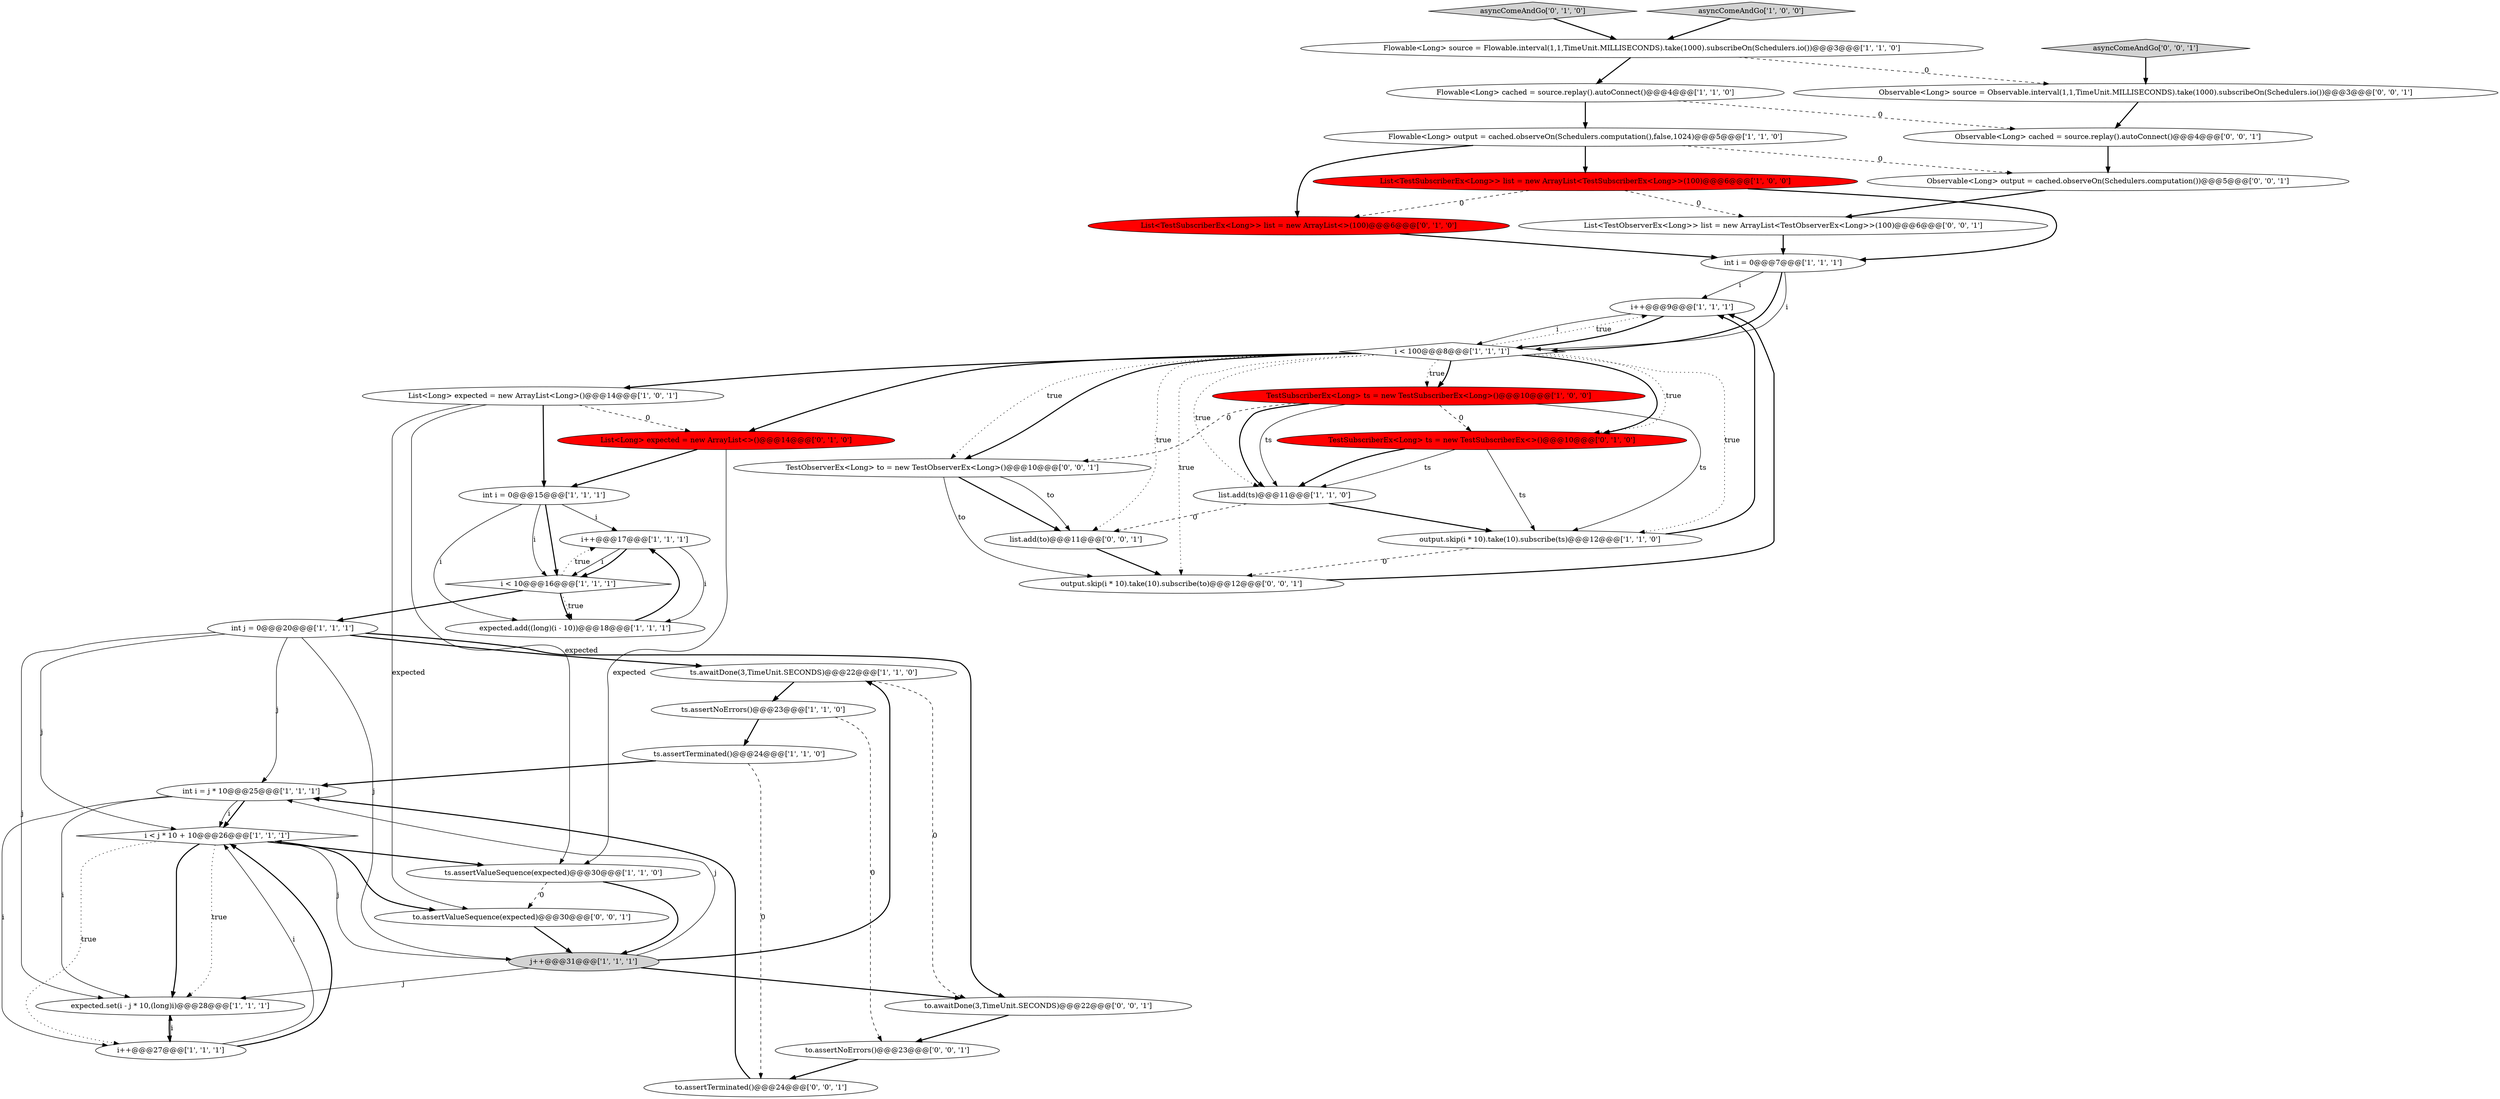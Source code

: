 digraph {
27 [style = filled, label = "List<TestSubscriberEx<Long>> list = new ArrayList<>(100)@@@6@@@['0', '1', '0']", fillcolor = red, shape = ellipse image = "AAA1AAABBB2BBB"];
17 [style = filled, label = "int i = 0@@@7@@@['1', '1', '1']", fillcolor = white, shape = ellipse image = "AAA0AAABBB1BBB"];
8 [style = filled, label = "list.add(ts)@@@11@@@['1', '1', '0']", fillcolor = white, shape = ellipse image = "AAA0AAABBB1BBB"];
26 [style = filled, label = "asyncComeAndGo['0', '1', '0']", fillcolor = lightgray, shape = diamond image = "AAA0AAABBB2BBB"];
18 [style = filled, label = "Flowable<Long> cached = source.replay().autoConnect()@@@4@@@['1', '1', '0']", fillcolor = white, shape = ellipse image = "AAA0AAABBB1BBB"];
35 [style = filled, label = "TestObserverEx<Long> to = new TestObserverEx<Long>()@@@10@@@['0', '0', '1']", fillcolor = white, shape = ellipse image = "AAA0AAABBB3BBB"];
2 [style = filled, label = "List<Long> expected = new ArrayList<Long>()@@@14@@@['1', '0', '1']", fillcolor = white, shape = ellipse image = "AAA0AAABBB1BBB"];
40 [style = filled, label = "Observable<Long> output = cached.observeOn(Schedulers.computation())@@@5@@@['0', '0', '1']", fillcolor = white, shape = ellipse image = "AAA0AAABBB3BBB"];
33 [style = filled, label = "Observable<Long> source = Observable.interval(1,1,TimeUnit.MILLISECONDS).take(1000).subscribeOn(Schedulers.io())@@@3@@@['0', '0', '1']", fillcolor = white, shape = ellipse image = "AAA0AAABBB3BBB"];
23 [style = filled, label = "TestSubscriberEx<Long> ts = new TestSubscriberEx<Long>()@@@10@@@['1', '0', '0']", fillcolor = red, shape = ellipse image = "AAA1AAABBB1BBB"];
25 [style = filled, label = "ts.assertNoErrors()@@@23@@@['1', '1', '0']", fillcolor = white, shape = ellipse image = "AAA0AAABBB1BBB"];
10 [style = filled, label = "int j = 0@@@20@@@['1', '1', '1']", fillcolor = white, shape = ellipse image = "AAA0AAABBB1BBB"];
13 [style = filled, label = "int i = 0@@@15@@@['1', '1', '1']", fillcolor = white, shape = ellipse image = "AAA0AAABBB1BBB"];
30 [style = filled, label = "output.skip(i * 10).take(10).subscribe(to)@@@12@@@['0', '0', '1']", fillcolor = white, shape = ellipse image = "AAA0AAABBB3BBB"];
12 [style = filled, label = "List<TestSubscriberEx<Long>> list = new ArrayList<TestSubscriberEx<Long>>(100)@@@6@@@['1', '0', '0']", fillcolor = red, shape = ellipse image = "AAA1AAABBB1BBB"];
6 [style = filled, label = "ts.assertTerminated()@@@24@@@['1', '1', '0']", fillcolor = white, shape = ellipse image = "AAA0AAABBB1BBB"];
5 [style = filled, label = "ts.awaitDone(3,TimeUnit.SECONDS)@@@22@@@['1', '1', '0']", fillcolor = white, shape = ellipse image = "AAA0AAABBB1BBB"];
1 [style = filled, label = "int i = j * 10@@@25@@@['1', '1', '1']", fillcolor = white, shape = ellipse image = "AAA0AAABBB1BBB"];
37 [style = filled, label = "to.awaitDone(3,TimeUnit.SECONDS)@@@22@@@['0', '0', '1']", fillcolor = white, shape = ellipse image = "AAA0AAABBB3BBB"];
19 [style = filled, label = "i++@@@9@@@['1', '1', '1']", fillcolor = white, shape = ellipse image = "AAA0AAABBB1BBB"];
41 [style = filled, label = "to.assertTerminated()@@@24@@@['0', '0', '1']", fillcolor = white, shape = ellipse image = "AAA0AAABBB3BBB"];
3 [style = filled, label = "i++@@@17@@@['1', '1', '1']", fillcolor = white, shape = ellipse image = "AAA0AAABBB1BBB"];
4 [style = filled, label = "j++@@@31@@@['1', '1', '1']", fillcolor = lightgray, shape = ellipse image = "AAA0AAABBB1BBB"];
15 [style = filled, label = "expected.add((long)(i - 10))@@@18@@@['1', '1', '1']", fillcolor = white, shape = ellipse image = "AAA0AAABBB1BBB"];
31 [style = filled, label = "list.add(to)@@@11@@@['0', '0', '1']", fillcolor = white, shape = ellipse image = "AAA0AAABBB3BBB"];
9 [style = filled, label = "ts.assertValueSequence(expected)@@@30@@@['1', '1', '0']", fillcolor = white, shape = ellipse image = "AAA0AAABBB1BBB"];
21 [style = filled, label = "i < j * 10 + 10@@@26@@@['1', '1', '1']", fillcolor = white, shape = diamond image = "AAA0AAABBB1BBB"];
16 [style = filled, label = "Flowable<Long> source = Flowable.interval(1,1,TimeUnit.MILLISECONDS).take(1000).subscribeOn(Schedulers.io())@@@3@@@['1', '1', '0']", fillcolor = white, shape = ellipse image = "AAA0AAABBB1BBB"];
20 [style = filled, label = "output.skip(i * 10).take(10).subscribe(ts)@@@12@@@['1', '1', '0']", fillcolor = white, shape = ellipse image = "AAA0AAABBB1BBB"];
34 [style = filled, label = "asyncComeAndGo['0', '0', '1']", fillcolor = lightgray, shape = diamond image = "AAA0AAABBB3BBB"];
0 [style = filled, label = "Flowable<Long> output = cached.observeOn(Schedulers.computation(),false,1024)@@@5@@@['1', '1', '0']", fillcolor = white, shape = ellipse image = "AAA0AAABBB1BBB"];
36 [style = filled, label = "to.assertNoErrors()@@@23@@@['0', '0', '1']", fillcolor = white, shape = ellipse image = "AAA0AAABBB3BBB"];
22 [style = filled, label = "i < 10@@@16@@@['1', '1', '1']", fillcolor = white, shape = diamond image = "AAA0AAABBB1BBB"];
14 [style = filled, label = "i < 100@@@8@@@['1', '1', '1']", fillcolor = white, shape = diamond image = "AAA0AAABBB1BBB"];
39 [style = filled, label = "to.assertValueSequence(expected)@@@30@@@['0', '0', '1']", fillcolor = white, shape = ellipse image = "AAA0AAABBB3BBB"];
28 [style = filled, label = "TestSubscriberEx<Long> ts = new TestSubscriberEx<>()@@@10@@@['0', '1', '0']", fillcolor = red, shape = ellipse image = "AAA1AAABBB2BBB"];
29 [style = filled, label = "List<Long> expected = new ArrayList<>()@@@14@@@['0', '1', '0']", fillcolor = red, shape = ellipse image = "AAA1AAABBB2BBB"];
32 [style = filled, label = "Observable<Long> cached = source.replay().autoConnect()@@@4@@@['0', '0', '1']", fillcolor = white, shape = ellipse image = "AAA0AAABBB3BBB"];
24 [style = filled, label = "expected.set(i - j * 10,(long)i)@@@28@@@['1', '1', '1']", fillcolor = white, shape = ellipse image = "AAA0AAABBB1BBB"];
11 [style = filled, label = "asyncComeAndGo['1', '0', '0']", fillcolor = lightgray, shape = diamond image = "AAA0AAABBB1BBB"];
38 [style = filled, label = "List<TestObserverEx<Long>> list = new ArrayList<TestObserverEx<Long>>(100)@@@6@@@['0', '0', '1']", fillcolor = white, shape = ellipse image = "AAA0AAABBB3BBB"];
7 [style = filled, label = "i++@@@27@@@['1', '1', '1']", fillcolor = white, shape = ellipse image = "AAA0AAABBB1BBB"];
12->38 [style = dashed, label="0"];
9->39 [style = dashed, label="0"];
23->20 [style = solid, label="ts"];
3->22 [style = solid, label="i"];
22->15 [style = bold, label=""];
14->19 [style = dotted, label="true"];
1->24 [style = solid, label="i"];
14->35 [style = bold, label=""];
13->22 [style = solid, label="i"];
23->28 [style = dashed, label="0"];
3->15 [style = solid, label="i"];
14->28 [style = bold, label=""];
21->24 [style = bold, label=""];
10->21 [style = solid, label="j"];
25->6 [style = bold, label=""];
40->38 [style = bold, label=""];
10->1 [style = solid, label="j"];
2->9 [style = solid, label="expected"];
28->8 [style = solid, label="ts"];
8->20 [style = bold, label=""];
21->24 [style = dotted, label="true"];
25->36 [style = dashed, label="0"];
17->14 [style = bold, label=""];
1->21 [style = bold, label=""];
21->7 [style = dotted, label="true"];
6->41 [style = dashed, label="0"];
31->30 [style = bold, label=""];
27->17 [style = bold, label=""];
35->30 [style = solid, label="to"];
13->22 [style = bold, label=""];
16->33 [style = dashed, label="0"];
35->31 [style = solid, label="to"];
18->0 [style = bold, label=""];
18->32 [style = dashed, label="0"];
11->16 [style = bold, label=""];
35->31 [style = bold, label=""];
13->3 [style = solid, label="i"];
37->36 [style = bold, label=""];
36->41 [style = bold, label=""];
34->33 [style = bold, label=""];
23->35 [style = dashed, label="0"];
7->21 [style = solid, label="i"];
7->24 [style = solid, label="i"];
23->8 [style = bold, label=""];
39->4 [style = bold, label=""];
5->25 [style = bold, label=""];
4->1 [style = solid, label="j"];
26->16 [style = bold, label=""];
30->19 [style = bold, label=""];
21->9 [style = bold, label=""];
13->15 [style = solid, label="i"];
12->27 [style = dashed, label="0"];
20->19 [style = bold, label=""];
24->7 [style = bold, label=""];
38->17 [style = bold, label=""];
28->20 [style = solid, label="ts"];
5->37 [style = dashed, label="0"];
16->18 [style = bold, label=""];
17->19 [style = solid, label="i"];
0->12 [style = bold, label=""];
12->17 [style = bold, label=""];
14->23 [style = dotted, label="true"];
17->14 [style = solid, label="i"];
15->3 [style = bold, label=""];
4->21 [style = solid, label="j"];
4->24 [style = solid, label="j"];
6->1 [style = bold, label=""];
14->30 [style = dotted, label="true"];
19->14 [style = bold, label=""];
10->5 [style = bold, label=""];
14->23 [style = bold, label=""];
21->39 [style = bold, label=""];
14->28 [style = dotted, label="true"];
2->29 [style = dashed, label="0"];
32->40 [style = bold, label=""];
28->8 [style = bold, label=""];
2->39 [style = solid, label="expected"];
20->30 [style = dashed, label="0"];
22->10 [style = bold, label=""];
14->29 [style = bold, label=""];
1->21 [style = solid, label="i"];
14->8 [style = dotted, label="true"];
22->3 [style = dotted, label="true"];
33->32 [style = bold, label=""];
14->2 [style = bold, label=""];
22->15 [style = dotted, label="true"];
4->5 [style = bold, label=""];
10->37 [style = bold, label=""];
10->4 [style = solid, label="j"];
0->27 [style = bold, label=""];
19->14 [style = solid, label="i"];
9->4 [style = bold, label=""];
41->1 [style = bold, label=""];
3->22 [style = bold, label=""];
10->24 [style = solid, label="j"];
2->13 [style = bold, label=""];
14->20 [style = dotted, label="true"];
4->37 [style = bold, label=""];
29->9 [style = solid, label="expected"];
23->8 [style = solid, label="ts"];
7->21 [style = bold, label=""];
14->31 [style = dotted, label="true"];
14->35 [style = dotted, label="true"];
8->31 [style = dashed, label="0"];
0->40 [style = dashed, label="0"];
1->7 [style = solid, label="i"];
29->13 [style = bold, label=""];
}
